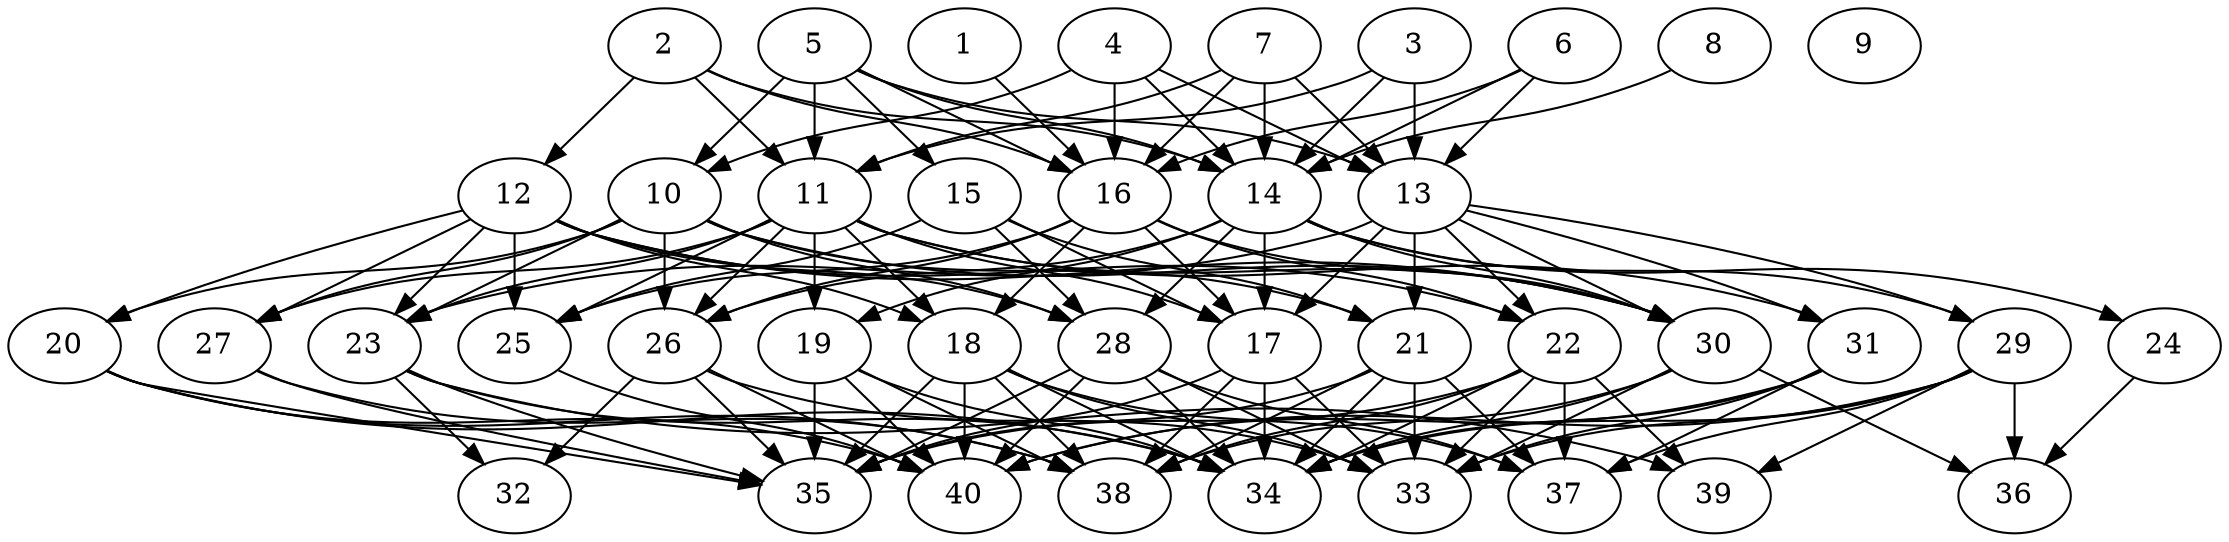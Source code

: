 // DAG automatically generated by daggen at Tue Aug  6 16:28:35 2019
// ./daggen --dot -n 40 --ccr 0.5 --fat 0.7 --regular 0.5 --density 0.8 --mindata 5242880 --maxdata 52428800 
digraph G {
  1 [size="104294400", alpha="0.05", expect_size="52147200"] 
  1 -> 16 [size ="52147200"]
  2 [size="68675584", alpha="0.06", expect_size="34337792"] 
  2 -> 11 [size ="34337792"]
  2 -> 12 [size ="34337792"]
  2 -> 14 [size ="34337792"]
  2 -> 16 [size ="34337792"]
  3 [size="52523008", alpha="0.09", expect_size="26261504"] 
  3 -> 11 [size ="26261504"]
  3 -> 13 [size ="26261504"]
  3 -> 14 [size ="26261504"]
  4 [size="16037888", alpha="0.15", expect_size="8018944"] 
  4 -> 10 [size ="8018944"]
  4 -> 13 [size ="8018944"]
  4 -> 14 [size ="8018944"]
  4 -> 16 [size ="8018944"]
  5 [size="61650944", alpha="0.12", expect_size="30825472"] 
  5 -> 10 [size ="30825472"]
  5 -> 11 [size ="30825472"]
  5 -> 13 [size ="30825472"]
  5 -> 14 [size ="30825472"]
  5 -> 15 [size ="30825472"]
  5 -> 16 [size ="30825472"]
  6 [size="32057344", alpha="0.02", expect_size="16028672"] 
  6 -> 13 [size ="16028672"]
  6 -> 14 [size ="16028672"]
  6 -> 16 [size ="16028672"]
  7 [size="50214912", alpha="0.07", expect_size="25107456"] 
  7 -> 11 [size ="25107456"]
  7 -> 13 [size ="25107456"]
  7 -> 14 [size ="25107456"]
  7 -> 16 [size ="25107456"]
  8 [size="68589568", alpha="0.08", expect_size="34294784"] 
  8 -> 14 [size ="34294784"]
  9 [size="37492736", alpha="0.14", expect_size="18746368"] 
  10 [size="60344320", alpha="0.08", expect_size="30172160"] 
  10 -> 20 [size ="30172160"]
  10 -> 21 [size ="30172160"]
  10 -> 23 [size ="30172160"]
  10 -> 26 [size ="30172160"]
  10 -> 27 [size ="30172160"]
  10 -> 28 [size ="30172160"]
  10 -> 30 [size ="30172160"]
  11 [size="79935488", alpha="0.07", expect_size="39967744"] 
  11 -> 17 [size ="39967744"]
  11 -> 18 [size ="39967744"]
  11 -> 19 [size ="39967744"]
  11 -> 23 [size ="39967744"]
  11 -> 25 [size ="39967744"]
  11 -> 26 [size ="39967744"]
  11 -> 27 [size ="39967744"]
  11 -> 30 [size ="39967744"]
  11 -> 31 [size ="39967744"]
  12 [size="102178816", alpha="0.12", expect_size="51089408"] 
  12 -> 18 [size ="51089408"]
  12 -> 20 [size ="51089408"]
  12 -> 22 [size ="51089408"]
  12 -> 23 [size ="51089408"]
  12 -> 25 [size ="51089408"]
  12 -> 27 [size ="51089408"]
  12 -> 28 [size ="51089408"]
  12 -> 30 [size ="51089408"]
  13 [size="35045376", alpha="0.12", expect_size="17522688"] 
  13 -> 17 [size ="17522688"]
  13 -> 21 [size ="17522688"]
  13 -> 22 [size ="17522688"]
  13 -> 23 [size ="17522688"]
  13 -> 29 [size ="17522688"]
  13 -> 30 [size ="17522688"]
  13 -> 31 [size ="17522688"]
  14 [size="79376384", alpha="0.13", expect_size="39688192"] 
  14 -> 17 [size ="39688192"]
  14 -> 19 [size ="39688192"]
  14 -> 24 [size ="39688192"]
  14 -> 26 [size ="39688192"]
  14 -> 28 [size ="39688192"]
  14 -> 29 [size ="39688192"]
  14 -> 30 [size ="39688192"]
  15 [size="58134528", alpha="0.01", expect_size="29067264"] 
  15 -> 17 [size ="29067264"]
  15 -> 21 [size ="29067264"]
  15 -> 25 [size ="29067264"]
  15 -> 28 [size ="29067264"]
  16 [size="19861504", alpha="0.15", expect_size="9930752"] 
  16 -> 17 [size ="9930752"]
  16 -> 18 [size ="9930752"]
  16 -> 22 [size ="9930752"]
  16 -> 25 [size ="9930752"]
  16 -> 26 [size ="9930752"]
  16 -> 30 [size ="9930752"]
  17 [size="28966912", alpha="0.05", expect_size="14483456"] 
  17 -> 33 [size ="14483456"]
  17 -> 34 [size ="14483456"]
  17 -> 35 [size ="14483456"]
  17 -> 38 [size ="14483456"]
  18 [size="62214144", alpha="0.07", expect_size="31107072"] 
  18 -> 33 [size ="31107072"]
  18 -> 34 [size ="31107072"]
  18 -> 35 [size ="31107072"]
  18 -> 37 [size ="31107072"]
  18 -> 38 [size ="31107072"]
  18 -> 40 [size ="31107072"]
  19 [size="100503552", alpha="0.20", expect_size="50251776"] 
  19 -> 34 [size ="50251776"]
  19 -> 35 [size ="50251776"]
  19 -> 38 [size ="50251776"]
  19 -> 40 [size ="50251776"]
  20 [size="73949184", alpha="0.14", expect_size="36974592"] 
  20 -> 34 [size ="36974592"]
  20 -> 35 [size ="36974592"]
  20 -> 38 [size ="36974592"]
  20 -> 40 [size ="36974592"]
  21 [size="18585600", alpha="0.08", expect_size="9292800"] 
  21 -> 33 [size ="9292800"]
  21 -> 34 [size ="9292800"]
  21 -> 35 [size ="9292800"]
  21 -> 37 [size ="9292800"]
  21 -> 38 [size ="9292800"]
  22 [size="51597312", alpha="0.15", expect_size="25798656"] 
  22 -> 33 [size ="25798656"]
  22 -> 34 [size ="25798656"]
  22 -> 35 [size ="25798656"]
  22 -> 37 [size ="25798656"]
  22 -> 38 [size ="25798656"]
  22 -> 39 [size ="25798656"]
  23 [size="14764032", alpha="0.10", expect_size="7382016"] 
  23 -> 32 [size ="7382016"]
  23 -> 34 [size ="7382016"]
  23 -> 35 [size ="7382016"]
  23 -> 39 [size ="7382016"]
  24 [size="69101568", alpha="0.07", expect_size="34550784"] 
  24 -> 36 [size ="34550784"]
  25 [size="36464640", alpha="0.14", expect_size="18232320"] 
  25 -> 40 [size ="18232320"]
  26 [size="43450368", alpha="0.06", expect_size="21725184"] 
  26 -> 32 [size ="21725184"]
  26 -> 33 [size ="21725184"]
  26 -> 35 [size ="21725184"]
  26 -> 40 [size ="21725184"]
  27 [size="20234240", alpha="0.06", expect_size="10117120"] 
  27 -> 35 [size ="10117120"]
  27 -> 38 [size ="10117120"]
  28 [size="43724800", alpha="0.19", expect_size="21862400"] 
  28 -> 33 [size ="21862400"]
  28 -> 34 [size ="21862400"]
  28 -> 35 [size ="21862400"]
  28 -> 37 [size ="21862400"]
  28 -> 40 [size ="21862400"]
  29 [size="76820480", alpha="0.18", expect_size="38410240"] 
  29 -> 33 [size ="38410240"]
  29 -> 34 [size ="38410240"]
  29 -> 36 [size ="38410240"]
  29 -> 37 [size ="38410240"]
  29 -> 39 [size ="38410240"]
  29 -> 40 [size ="38410240"]
  30 [size="74731520", alpha="0.07", expect_size="37365760"] 
  30 -> 33 [size ="37365760"]
  30 -> 34 [size ="37365760"]
  30 -> 36 [size ="37365760"]
  30 -> 38 [size ="37365760"]
  31 [size="45758464", alpha="0.11", expect_size="22879232"] 
  31 -> 33 [size ="22879232"]
  31 -> 34 [size ="22879232"]
  31 -> 37 [size ="22879232"]
  31 -> 40 [size ="22879232"]
  32 [size="83709952", alpha="0.14", expect_size="41854976"] 
  33 [size="58032128", alpha="0.02", expect_size="29016064"] 
  34 [size="10764288", alpha="0.05", expect_size="5382144"] 
  35 [size="41828352", alpha="0.18", expect_size="20914176"] 
  36 [size="13649920", alpha="0.13", expect_size="6824960"] 
  37 [size="42172416", alpha="0.12", expect_size="21086208"] 
  38 [size="72753152", alpha="0.02", expect_size="36376576"] 
  39 [size="69126144", alpha="0.11", expect_size="34563072"] 
  40 [size="58296320", alpha="0.14", expect_size="29148160"] 
}
